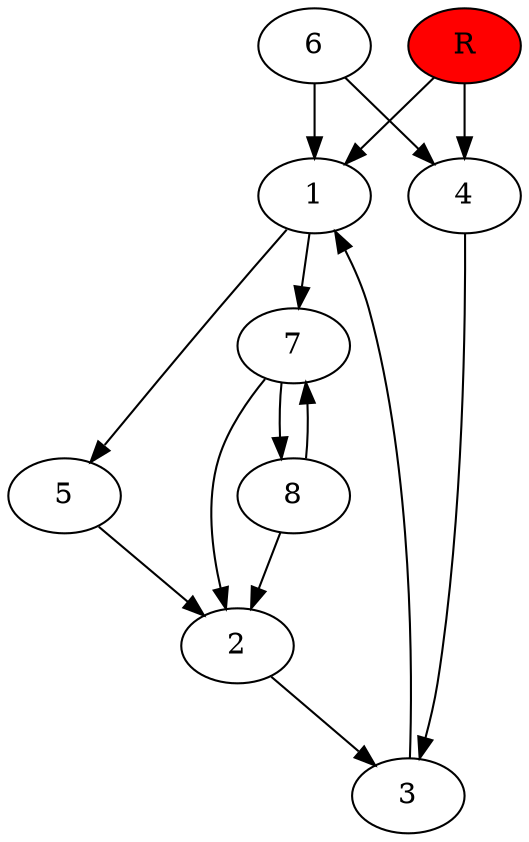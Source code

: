 digraph prb18372 {
	1
	2
	3
	4
	5
	6
	7
	8
	R [fillcolor="#ff0000" style=filled]
	1 -> 5
	1 -> 7
	2 -> 3
	3 -> 1
	4 -> 3
	5 -> 2
	6 -> 1
	6 -> 4
	7 -> 2
	7 -> 8
	8 -> 2
	8 -> 7
	R -> 1
	R -> 4
}
